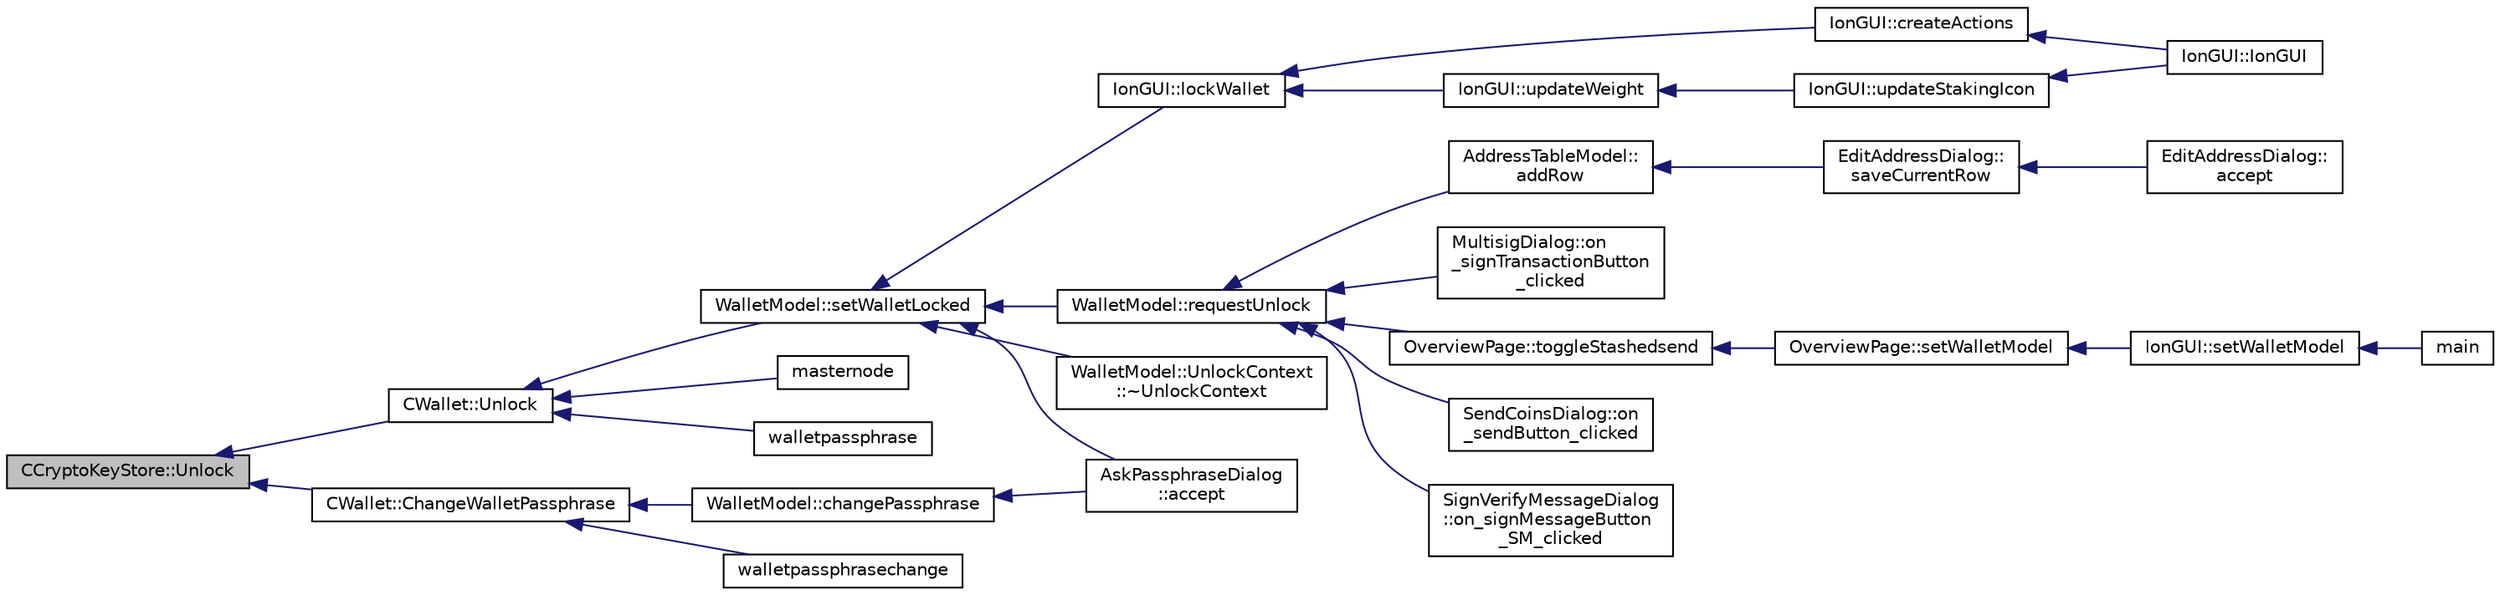 digraph "CCryptoKeyStore::Unlock"
{
  edge [fontname="Helvetica",fontsize="10",labelfontname="Helvetica",labelfontsize="10"];
  node [fontname="Helvetica",fontsize="10",shape=record];
  rankdir="LR";
  Node308 [label="CCryptoKeyStore::Unlock",height=0.2,width=0.4,color="black", fillcolor="grey75", style="filled", fontcolor="black"];
  Node308 -> Node309 [dir="back",color="midnightblue",fontsize="10",style="solid",fontname="Helvetica"];
  Node309 [label="CWallet::Unlock",height=0.2,width=0.4,color="black", fillcolor="white", style="filled",URL="$d2/de5/class_c_wallet.html#a654ae5a3a7c4c7c7bfd271f108781b40"];
  Node309 -> Node310 [dir="back",color="midnightblue",fontsize="10",style="solid",fontname="Helvetica"];
  Node310 [label="WalletModel::setWalletLocked",height=0.2,width=0.4,color="black", fillcolor="white", style="filled",URL="$d4/d27/class_wallet_model.html#a5a8b65bfaecb0813d64c733f4f34f090"];
  Node310 -> Node311 [dir="back",color="midnightblue",fontsize="10",style="solid",fontname="Helvetica"];
  Node311 [label="AskPassphraseDialog\l::accept",height=0.2,width=0.4,color="black", fillcolor="white", style="filled",URL="$d8/d70/class_ask_passphrase_dialog.html#ac2f176af3693b73870d26ef0bfc6cbb9"];
  Node310 -> Node312 [dir="back",color="midnightblue",fontsize="10",style="solid",fontname="Helvetica"];
  Node312 [label="IonGUI::lockWallet",height=0.2,width=0.4,color="black", fillcolor="white", style="filled",URL="$dc/d0b/class_ion_g_u_i.html#abfbef460c97022eea4d5e2dec1887ba0"];
  Node312 -> Node313 [dir="back",color="midnightblue",fontsize="10",style="solid",fontname="Helvetica"];
  Node313 [label="IonGUI::createActions",height=0.2,width=0.4,color="black", fillcolor="white", style="filled",URL="$dc/d0b/class_ion_g_u_i.html#a5a5e1c2fbc2fec3d925d654c61a8b252",tooltip="Create the main UI actions. "];
  Node313 -> Node314 [dir="back",color="midnightblue",fontsize="10",style="solid",fontname="Helvetica"];
  Node314 [label="IonGUI::IonGUI",height=0.2,width=0.4,color="black", fillcolor="white", style="filled",URL="$dc/d0b/class_ion_g_u_i.html#ad0e22e4901b039bcc987ef0328c8c5d4"];
  Node312 -> Node315 [dir="back",color="midnightblue",fontsize="10",style="solid",fontname="Helvetica"];
  Node315 [label="IonGUI::updateWeight",height=0.2,width=0.4,color="black", fillcolor="white", style="filled",URL="$dc/d0b/class_ion_g_u_i.html#a2689de984576a927ea382a800a81a3f0"];
  Node315 -> Node316 [dir="back",color="midnightblue",fontsize="10",style="solid",fontname="Helvetica"];
  Node316 [label="IonGUI::updateStakingIcon",height=0.2,width=0.4,color="black", fillcolor="white", style="filled",URL="$dc/d0b/class_ion_g_u_i.html#a5e9ba63b943650e5dec3ab6e13e9a20b"];
  Node316 -> Node314 [dir="back",color="midnightblue",fontsize="10",style="solid",fontname="Helvetica"];
  Node310 -> Node317 [dir="back",color="midnightblue",fontsize="10",style="solid",fontname="Helvetica"];
  Node317 [label="WalletModel::requestUnlock",height=0.2,width=0.4,color="black", fillcolor="white", style="filled",URL="$d4/d27/class_wallet_model.html#ae98eaede9493625ce778a0a873b3d124"];
  Node317 -> Node318 [dir="back",color="midnightblue",fontsize="10",style="solid",fontname="Helvetica"];
  Node318 [label="AddressTableModel::\laddRow",height=0.2,width=0.4,color="black", fillcolor="white", style="filled",URL="$d9/ded/class_address_table_model.html#a08ab9ae401a18d193f0e39551de81280"];
  Node318 -> Node319 [dir="back",color="midnightblue",fontsize="10",style="solid",fontname="Helvetica"];
  Node319 [label="EditAddressDialog::\lsaveCurrentRow",height=0.2,width=0.4,color="black", fillcolor="white", style="filled",URL="$da/db7/class_edit_address_dialog.html#a8494a551799cd1f4c253e557424c206c"];
  Node319 -> Node320 [dir="back",color="midnightblue",fontsize="10",style="solid",fontname="Helvetica"];
  Node320 [label="EditAddressDialog::\laccept",height=0.2,width=0.4,color="black", fillcolor="white", style="filled",URL="$da/db7/class_edit_address_dialog.html#ac52b71129806bccf6533d0e9441393b6"];
  Node317 -> Node321 [dir="back",color="midnightblue",fontsize="10",style="solid",fontname="Helvetica"];
  Node321 [label="MultisigDialog::on\l_signTransactionButton\l_clicked",height=0.2,width=0.4,color="black", fillcolor="white", style="filled",URL="$d4/df4/class_multisig_dialog.html#ad277ce76887dfbbec511486d3c1d2bc4"];
  Node317 -> Node322 [dir="back",color="midnightblue",fontsize="10",style="solid",fontname="Helvetica"];
  Node322 [label="OverviewPage::toggleStashedsend",height=0.2,width=0.4,color="black", fillcolor="white", style="filled",URL="$d1/d91/class_overview_page.html#acb7a4378759f4f28ff69511839eece57"];
  Node322 -> Node323 [dir="back",color="midnightblue",fontsize="10",style="solid",fontname="Helvetica"];
  Node323 [label="OverviewPage::setWalletModel",height=0.2,width=0.4,color="black", fillcolor="white", style="filled",URL="$d1/d91/class_overview_page.html#a2ed52a3a87e9c74fee38fa873c9bc71f"];
  Node323 -> Node324 [dir="back",color="midnightblue",fontsize="10",style="solid",fontname="Helvetica"];
  Node324 [label="IonGUI::setWalletModel",height=0.2,width=0.4,color="black", fillcolor="white", style="filled",URL="$dc/d0b/class_ion_g_u_i.html#a37f87db65498b036d387c705a749c45d",tooltip="Set the wallet model. "];
  Node324 -> Node325 [dir="back",color="midnightblue",fontsize="10",style="solid",fontname="Helvetica"];
  Node325 [label="main",height=0.2,width=0.4,color="black", fillcolor="white", style="filled",URL="$d5/d2d/ion_8cpp.html#a0ddf1224851353fc92bfbff6f499fa97"];
  Node317 -> Node326 [dir="back",color="midnightblue",fontsize="10",style="solid",fontname="Helvetica"];
  Node326 [label="SendCoinsDialog::on\l_sendButton_clicked",height=0.2,width=0.4,color="black", fillcolor="white", style="filled",URL="$d6/de6/class_send_coins_dialog.html#a2cab7cf9ea5040b9e2189297f7d3c764"];
  Node317 -> Node327 [dir="back",color="midnightblue",fontsize="10",style="solid",fontname="Helvetica"];
  Node327 [label="SignVerifyMessageDialog\l::on_signMessageButton\l_SM_clicked",height=0.2,width=0.4,color="black", fillcolor="white", style="filled",URL="$d1/d26/class_sign_verify_message_dialog.html#a2ef91b4ace68d63ab1c1d3cc6c13b5f9"];
  Node310 -> Node328 [dir="back",color="midnightblue",fontsize="10",style="solid",fontname="Helvetica"];
  Node328 [label="WalletModel::UnlockContext\l::~UnlockContext",height=0.2,width=0.4,color="black", fillcolor="white", style="filled",URL="$d3/d31/class_wallet_model_1_1_unlock_context.html#aa8d5445b1bc2a13ad8bfc06080b164d4"];
  Node309 -> Node329 [dir="back",color="midnightblue",fontsize="10",style="solid",fontname="Helvetica"];
  Node329 [label="masternode",height=0.2,width=0.4,color="black", fillcolor="white", style="filled",URL="$d5/d6b/rpcstashedsend_8cpp.html#a30609e443aeb47c29ed0878d16b1b5e1"];
  Node309 -> Node330 [dir="back",color="midnightblue",fontsize="10",style="solid",fontname="Helvetica"];
  Node330 [label="walletpassphrase",height=0.2,width=0.4,color="black", fillcolor="white", style="filled",URL="$df/d1d/rpcwallet_8cpp.html#a733f7c70e7c18783935e6de9643c0086"];
  Node308 -> Node331 [dir="back",color="midnightblue",fontsize="10",style="solid",fontname="Helvetica"];
  Node331 [label="CWallet::ChangeWalletPassphrase",height=0.2,width=0.4,color="black", fillcolor="white", style="filled",URL="$d2/de5/class_c_wallet.html#a4abcec3066e7c462f4564c159fc15031"];
  Node331 -> Node332 [dir="back",color="midnightblue",fontsize="10",style="solid",fontname="Helvetica"];
  Node332 [label="WalletModel::changePassphrase",height=0.2,width=0.4,color="black", fillcolor="white", style="filled",URL="$d4/d27/class_wallet_model.html#a67ebff3f267b5c9973c0465184c085a4"];
  Node332 -> Node311 [dir="back",color="midnightblue",fontsize="10",style="solid",fontname="Helvetica"];
  Node331 -> Node333 [dir="back",color="midnightblue",fontsize="10",style="solid",fontname="Helvetica"];
  Node333 [label="walletpassphrasechange",height=0.2,width=0.4,color="black", fillcolor="white", style="filled",URL="$df/d1d/rpcwallet_8cpp.html#a84ad884957e24688433be32a9ca70933"];
}
